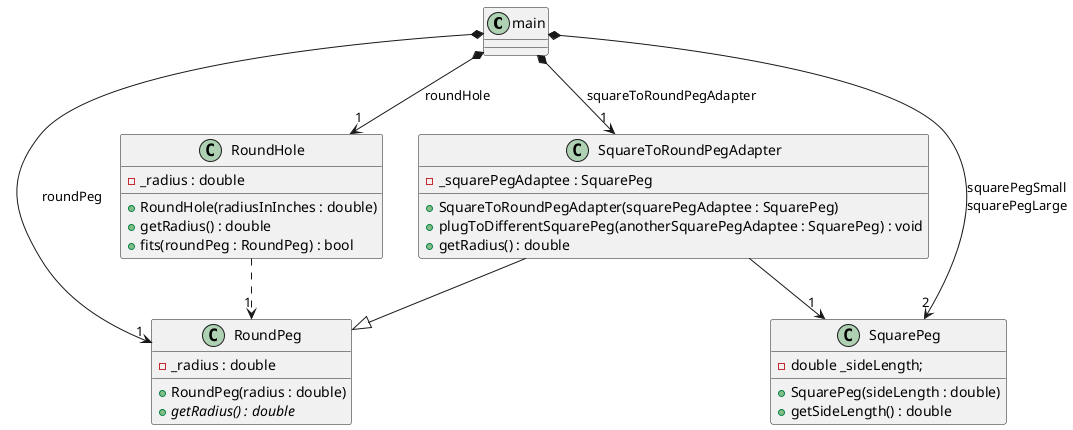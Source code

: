 @startuml
'https://plantuml.com/class-diagram

class main

class RoundHole {
    + RoundHole(radiusInInches : double)
    + getRadius() : double
    + fits(roundPeg : RoundPeg) : bool

    - _radius : double
}

main *--> "1" RoundHole : roundHole
RoundHole ..> "1" RoundPeg

class RoundPeg {
    + RoundPeg(radius : double)
    + {abstract} getRadius() : double

    - _radius : double
}

main *--> "1" RoundPeg : roundPeg

class SquarePeg {
    + SquarePeg(sideLength : double)
    + getSideLength() : double

    - double _sideLength;
}

main *--> "2" SquarePeg : squarePegSmall\nsquarePegLarge

class SquareToRoundPegAdapter {
    + SquareToRoundPegAdapter(squarePegAdaptee : SquarePeg)
    + plugToDifferentSquarePeg(anotherSquarePegAdaptee : SquarePeg) : void
    + getRadius() : double

    - _squarePegAdaptee : SquarePeg
}

main *--> "1" SquareToRoundPegAdapter : squareToRoundPegAdapter
SquareToRoundPegAdapter --|> RoundPeg
SquareToRoundPegAdapter --> "1" SquarePeg

@enduml
